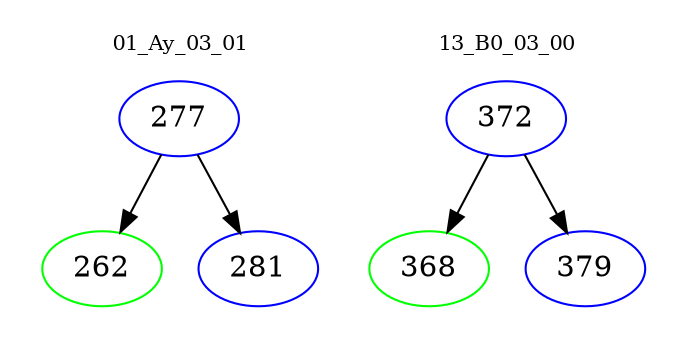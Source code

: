 digraph{
subgraph cluster_0 {
color = white
label = "01_Ay_03_01";
fontsize=10;
T0_277 [label="277", color="blue"]
T0_277 -> T0_262 [color="black"]
T0_262 [label="262", color="green"]
T0_277 -> T0_281 [color="black"]
T0_281 [label="281", color="blue"]
}
subgraph cluster_1 {
color = white
label = "13_B0_03_00";
fontsize=10;
T1_372 [label="372", color="blue"]
T1_372 -> T1_368 [color="black"]
T1_368 [label="368", color="green"]
T1_372 -> T1_379 [color="black"]
T1_379 [label="379", color="blue"]
}
}
